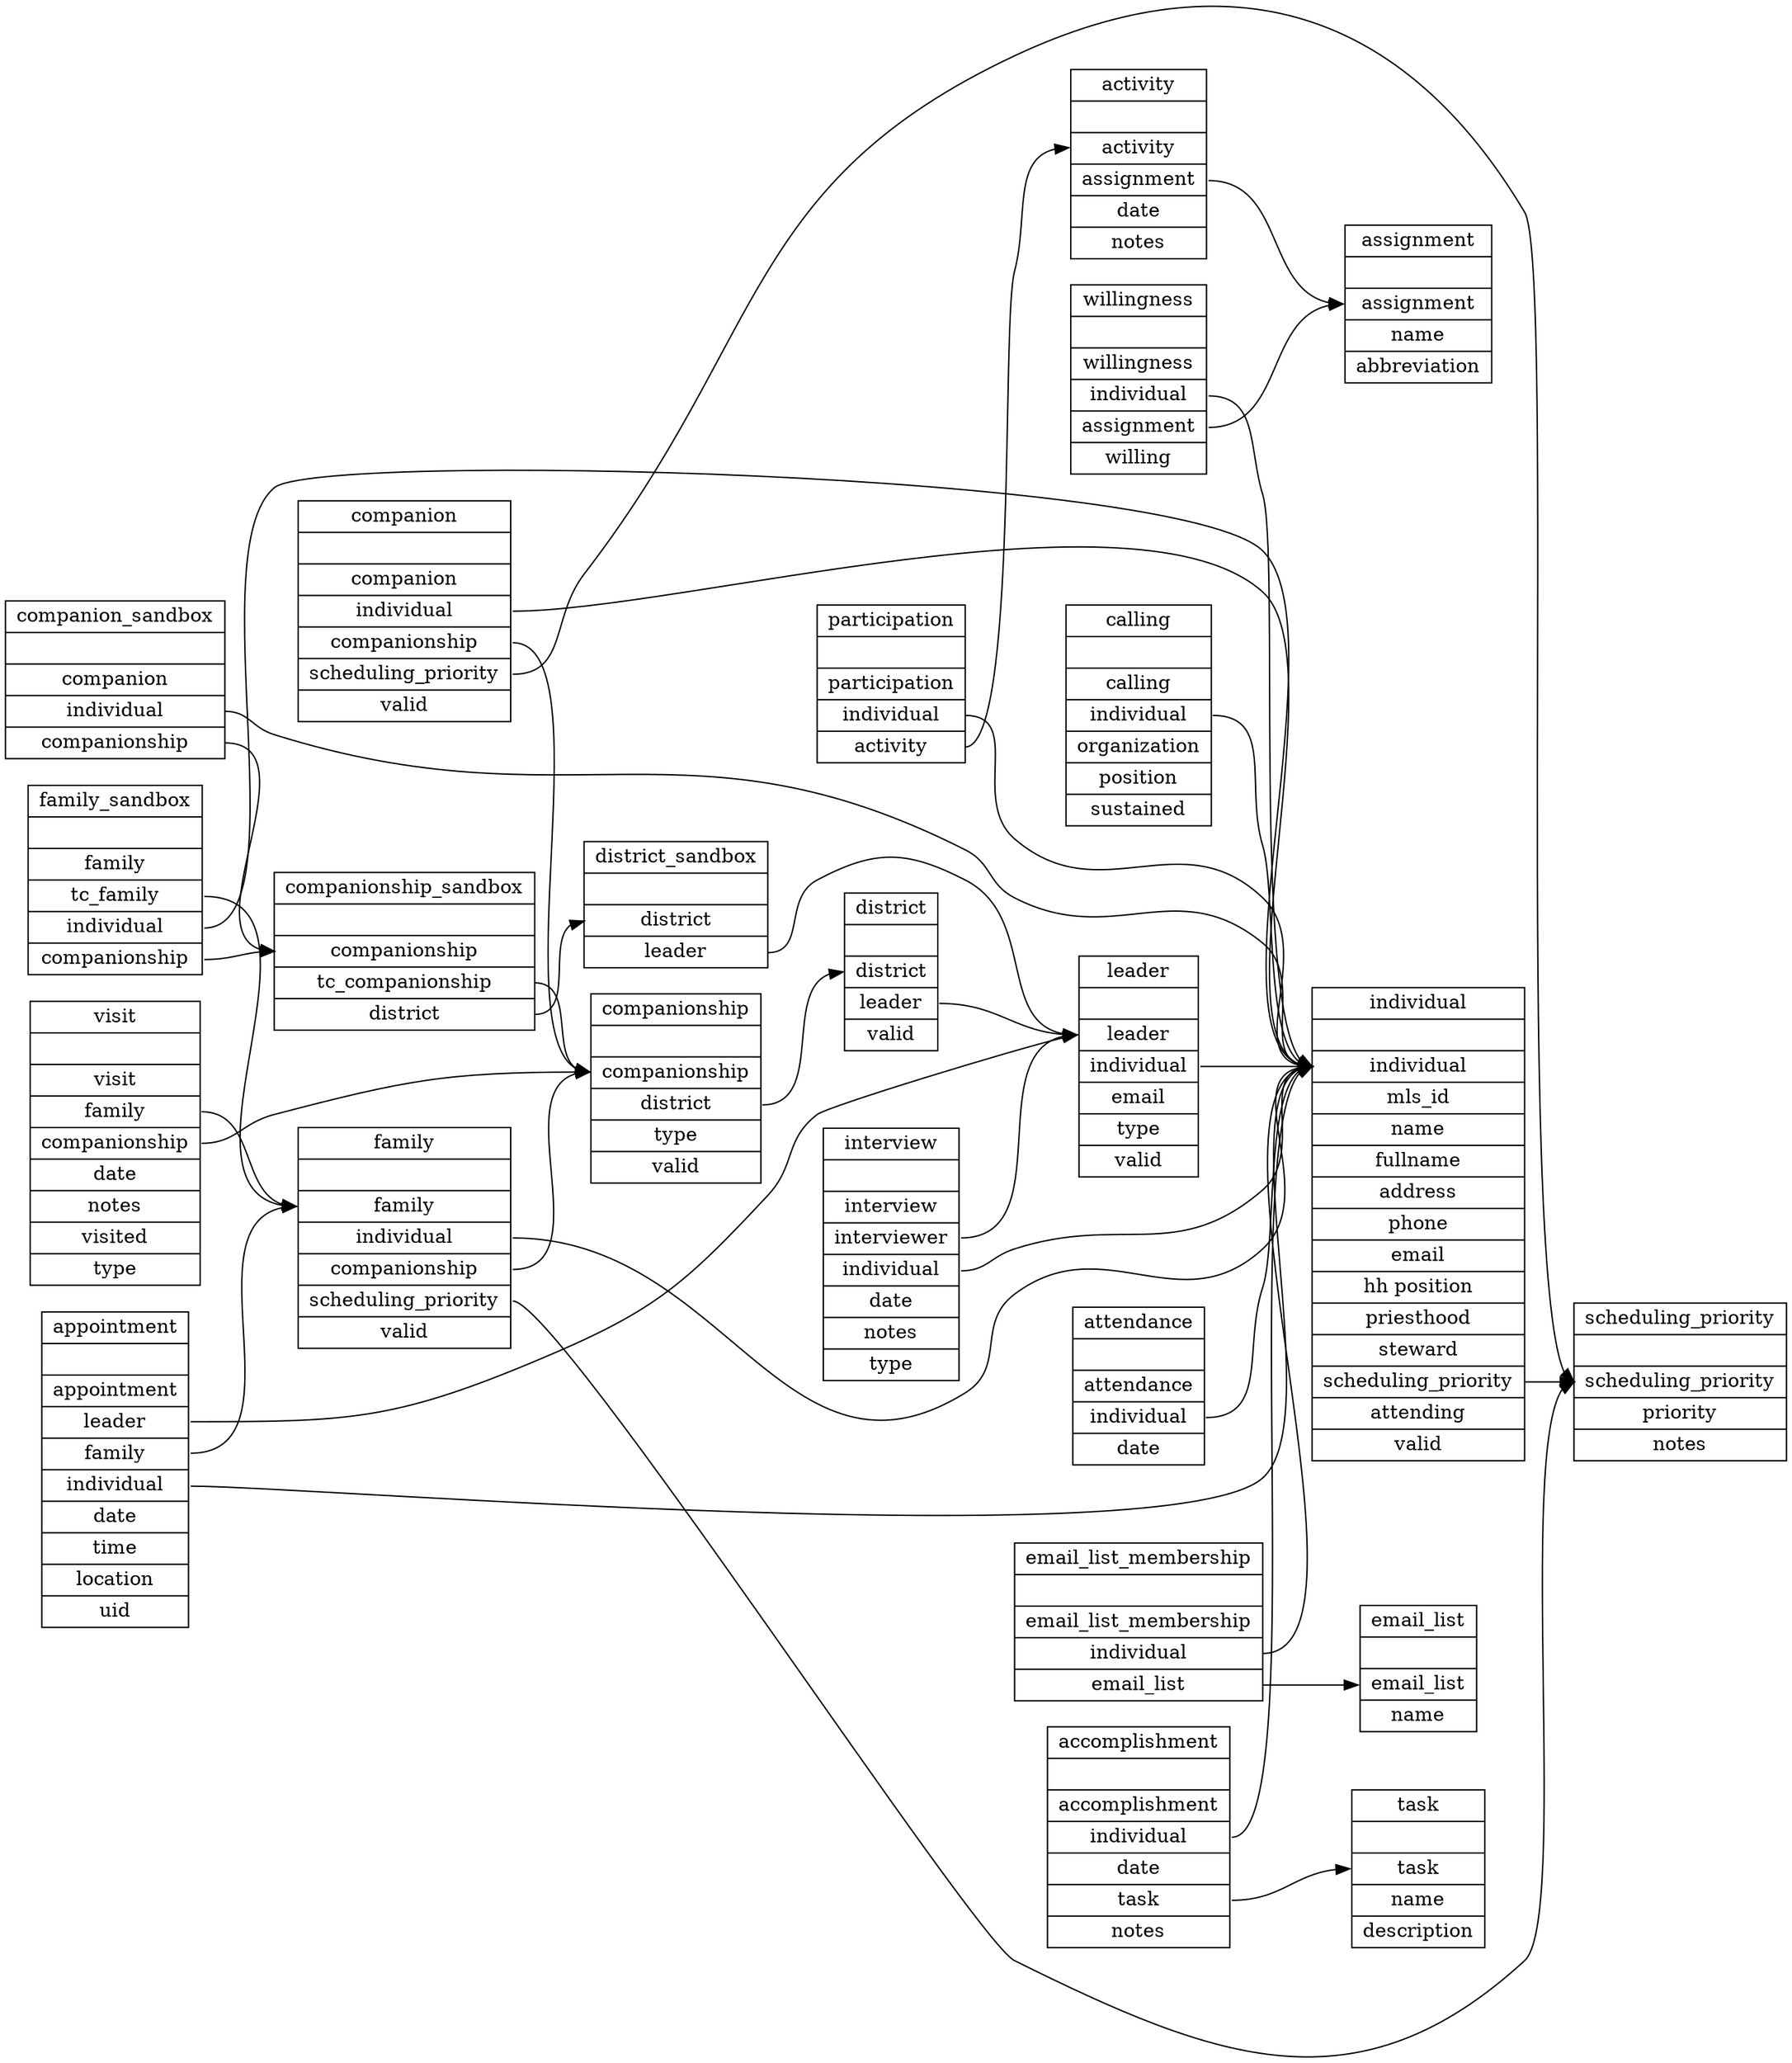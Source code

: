 digraph schema {
  graph [
    rankdir = "LR"
  ];
  activity   [
    label = "activity||<a> activity|<s> assignment|<t> date|<n> notes"
    shape = "record"
  ];
  appointment   [
    label = "appointment||<a> appointment|<l> leader|<f> family|<i> individual |<d> date|<t> time|<l> location|<u> uid"
    shape = "record"
  ];
  assignment    [
    label = "assignment||<a> assignment|<n> name|<ab> abbreviation"
    shape = "record"
  ];
  attendance   [
    label = "attendance||<a> attendance|<i> individual|<d> date"
    shape = "record"
  ];
  calling       [
    label = "calling||<c> calling|<i> individual|<o> organization|<p> position|<s> sustained"
    shape = "record"
  ];
  companion   [
    label = "companion||<c> companion|<i> individual|<cp> companionship|<sp> scheduling_priority|<v> valid"
    shape = "record"
  ];
  companionship   [
    label = "companionship||<c> companionship|<d> district|<t> type|<v> valid"
    shape = "record"
  ];
  district      [
    label = "district||<d> district|<l> leader|<v> valid"
    shape = "record"
  ];
  individual   [
    label = "individual||<i> individual|<id> mls_id|<n> name|<fn> fullname|<a> address|<p> phone|<em> email|<hh> hh position|<pr> priesthood|<st> steward|<sp> scheduling_priority|<a> attending|<v> valid"
    shape = "record"
  ];
  family   [
    label = "family||<f> family|<i> individual|<c> companionship|<sp> scheduling_priority|<v> valid"
    shape = "record"
  ];
  participation   [
    label = "participation||<p> participation|<i> individual|<a> activity"
    shape = "record"
  ];
  interview   [
    label = "interview||<in> interview|<i> interviewer|<il> individual|<t> date|<n> notes|<t> type"
    shape = "record"
  ];
  leader    [
    label = "leader||<l> leader|<i> individual|<em> email|<t> type|<v> valid"
    shape = "record"
  ];
  visit   [
    label = "visit||<v> visit|<f> family|<c> companionship|<t> date|<n> notes|<v> visited|<vt> type"
    shape = "record"
  ];
  willingness   [
    label = "willingness||<wn> willingness|<i> individual|<a> assignment|<w> willing"
    shape = "record"
  ];
  scheduling_priority   [
    label = "scheduling_priority||<sp> scheduling_priority|<p> priority|<n> notes"
    shape = "record"
  ];
  email_list   [
    label = "email_list||<e> email_list|<n> name"
    shape = "record"
  ];
  email_list_membership   [
    label = "email_list_membership||<elm> email_list_membership|<i> individual|<e> email_list"
    shape = "record"
  ];
  accomplishment   [
    label = "accomplishment||<a> accomplishment|<i> individual|<d> date|<t> task|<n> notes"
    shape = "record"
  ];
  task   [
    label = "task||<t> task|<n> name|<d> description"
    shape = "record"
  ];
  district_sandbox   [
    label = "district_sandbox||<d> district|<l> leader"
    shape = "record"
  ];
  companion_sandbox   [
    label = "companion_sandbox||<c> companion|<i> individual|<cp> companionship"
    shape = "record"
  ];
  companionship_sandbox   [
    label = "companionship_sandbox||<cp> companionship|<tcp> tc_companionship|<d> district"
    shape = "record"
  ];
  family_sandbox   [
    label = "family_sandbox||<f> family|<tcf> tc_family|<i> individual|<cp> companionship"
    shape = "record"
  ];

  activity:s      -> assignment:a

  appointment:l   -> leader:l
  appointment:f   -> family:f
  appointment:i   -> individual:i

  attendance:i    -> individual:i
  
  calling:i       -> individual:i

  companion:cp    -> companionship:c
  companion:i     -> individual:i
  companion:sp    -> scheduling_priority:sp

  companionship:d -> district:d
  
  district:l      -> leader:l
  
  individual:sp   -> scheduling_priority:sp
  
  family:i        -> individual:i
  family:c        -> companionship:c
  family:sp       -> scheduling_priority:sp

  participation:i -> individual:i
  participation:a -> activity:a

  interview:il    -> individual:i
  interview:i     -> leader:l

  leader:i    -> individual:i

  visit:c         -> companionship:c
  visit:f         -> family:f

  willingness:i   -> individual:i
  willingness:a   -> assignment:a

  email_list_membership:i  -> individual:i
  email_list_membership:e  -> email_list:e
  
  accomplishment:i   -> individual:i
  accomplishment:t   -> task:t
 
  district_sandbox:l      -> leader:l
  companion_sandbox:i     -> individual:i
  companion_sandbox:cp    -> companionship_sandbox:cp
  companionship_sandbox:tcp -> companionship:c
  companionship_sandbox:d -> district_sandbox:d
  family_sandbox:tcf      -> family:f
  family_sandbox:i        -> individual:i
  family_sandbox:cp       -> companionship_sandbox:cp
  
}
